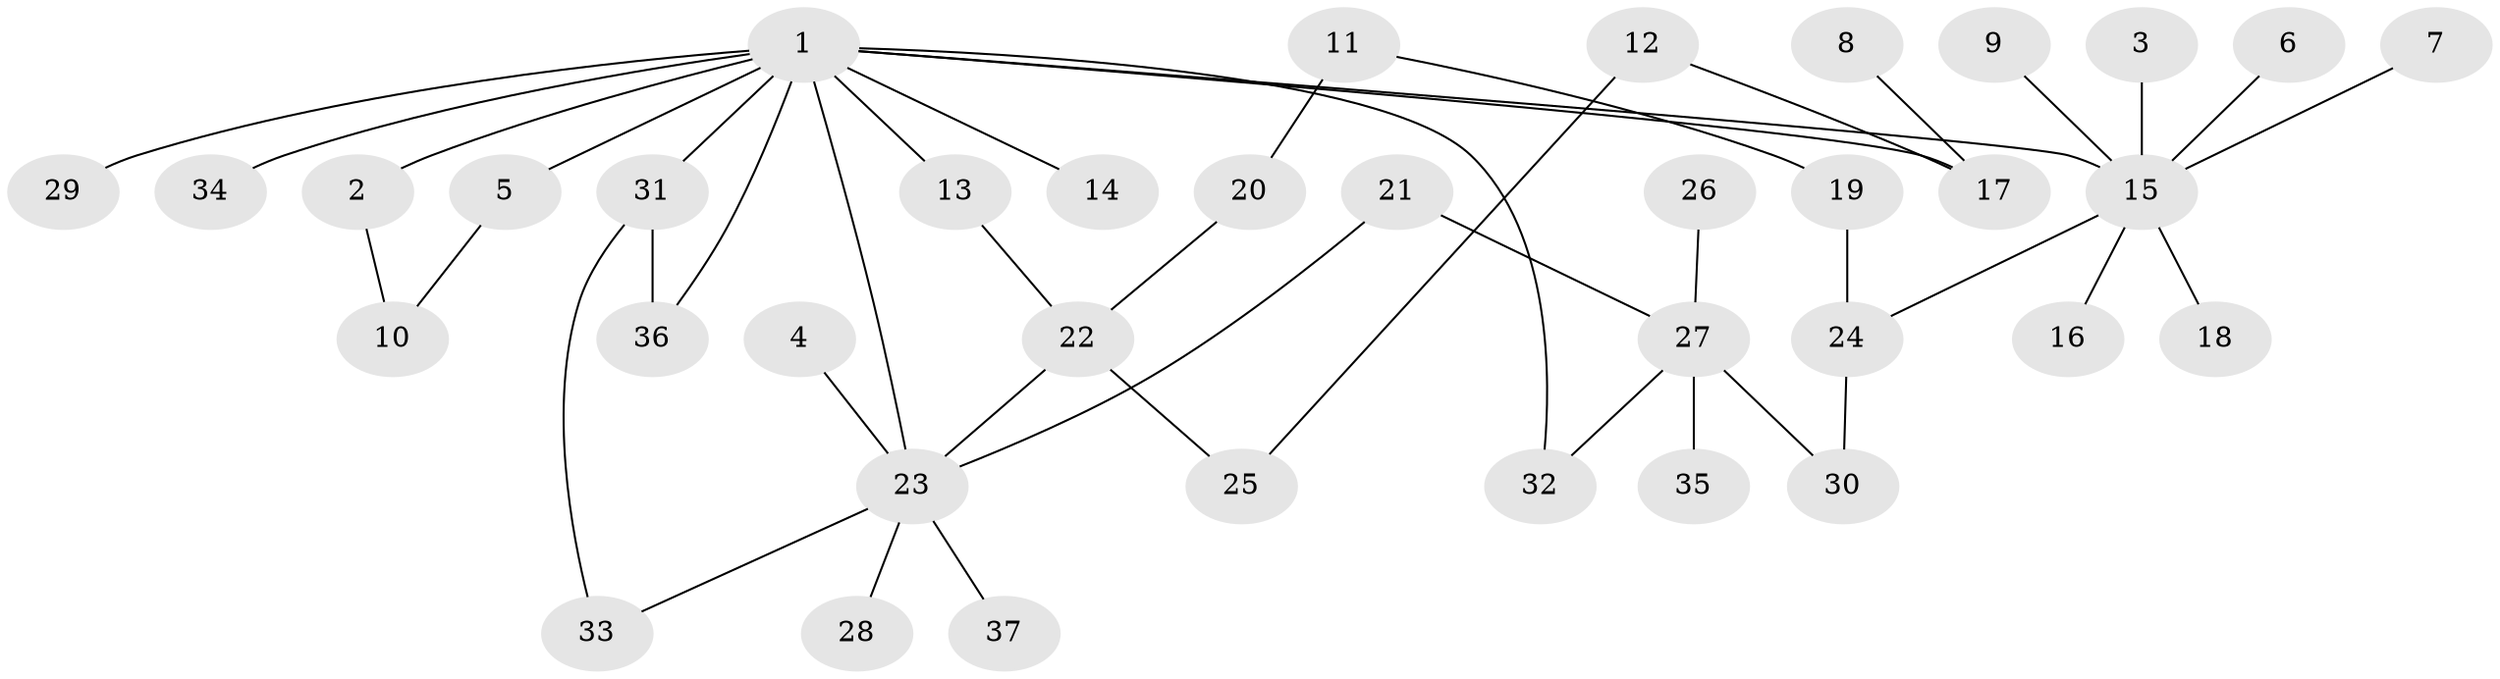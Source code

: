 // original degree distribution, {6: 0.0273972602739726, 4: 0.0410958904109589, 9: 0.0136986301369863, 3: 0.1917808219178082, 5: 0.0410958904109589, 2: 0.3013698630136986, 1: 0.3835616438356164}
// Generated by graph-tools (version 1.1) at 2025/25/03/09/25 03:25:32]
// undirected, 37 vertices, 44 edges
graph export_dot {
graph [start="1"]
  node [color=gray90,style=filled];
  1;
  2;
  3;
  4;
  5;
  6;
  7;
  8;
  9;
  10;
  11;
  12;
  13;
  14;
  15;
  16;
  17;
  18;
  19;
  20;
  21;
  22;
  23;
  24;
  25;
  26;
  27;
  28;
  29;
  30;
  31;
  32;
  33;
  34;
  35;
  36;
  37;
  1 -- 2 [weight=1.0];
  1 -- 5 [weight=1.0];
  1 -- 13 [weight=1.0];
  1 -- 14 [weight=1.0];
  1 -- 15 [weight=1.0];
  1 -- 17 [weight=1.0];
  1 -- 23 [weight=1.0];
  1 -- 29 [weight=1.0];
  1 -- 31 [weight=1.0];
  1 -- 32 [weight=1.0];
  1 -- 34 [weight=1.0];
  1 -- 36 [weight=1.0];
  2 -- 10 [weight=1.0];
  3 -- 15 [weight=1.0];
  4 -- 23 [weight=1.0];
  5 -- 10 [weight=1.0];
  6 -- 15 [weight=1.0];
  7 -- 15 [weight=1.0];
  8 -- 17 [weight=1.0];
  9 -- 15 [weight=1.0];
  11 -- 19 [weight=1.0];
  11 -- 20 [weight=1.0];
  12 -- 17 [weight=1.0];
  12 -- 25 [weight=1.0];
  13 -- 22 [weight=1.0];
  15 -- 16 [weight=1.0];
  15 -- 18 [weight=1.0];
  15 -- 24 [weight=1.0];
  19 -- 24 [weight=2.0];
  20 -- 22 [weight=1.0];
  21 -- 23 [weight=1.0];
  21 -- 27 [weight=1.0];
  22 -- 23 [weight=1.0];
  22 -- 25 [weight=1.0];
  23 -- 28 [weight=1.0];
  23 -- 33 [weight=1.0];
  23 -- 37 [weight=1.0];
  24 -- 30 [weight=1.0];
  26 -- 27 [weight=1.0];
  27 -- 30 [weight=1.0];
  27 -- 32 [weight=1.0];
  27 -- 35 [weight=1.0];
  31 -- 33 [weight=1.0];
  31 -- 36 [weight=1.0];
}
